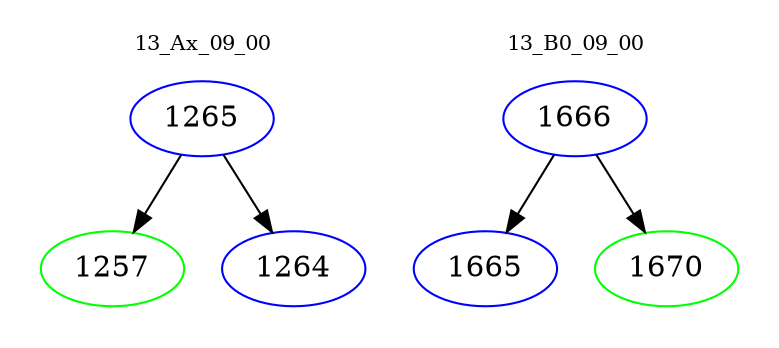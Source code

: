 digraph{
subgraph cluster_0 {
color = white
label = "13_Ax_09_00";
fontsize=10;
T0_1265 [label="1265", color="blue"]
T0_1265 -> T0_1257 [color="black"]
T0_1257 [label="1257", color="green"]
T0_1265 -> T0_1264 [color="black"]
T0_1264 [label="1264", color="blue"]
}
subgraph cluster_1 {
color = white
label = "13_B0_09_00";
fontsize=10;
T1_1666 [label="1666", color="blue"]
T1_1666 -> T1_1665 [color="black"]
T1_1665 [label="1665", color="blue"]
T1_1666 -> T1_1670 [color="black"]
T1_1670 [label="1670", color="green"]
}
}
